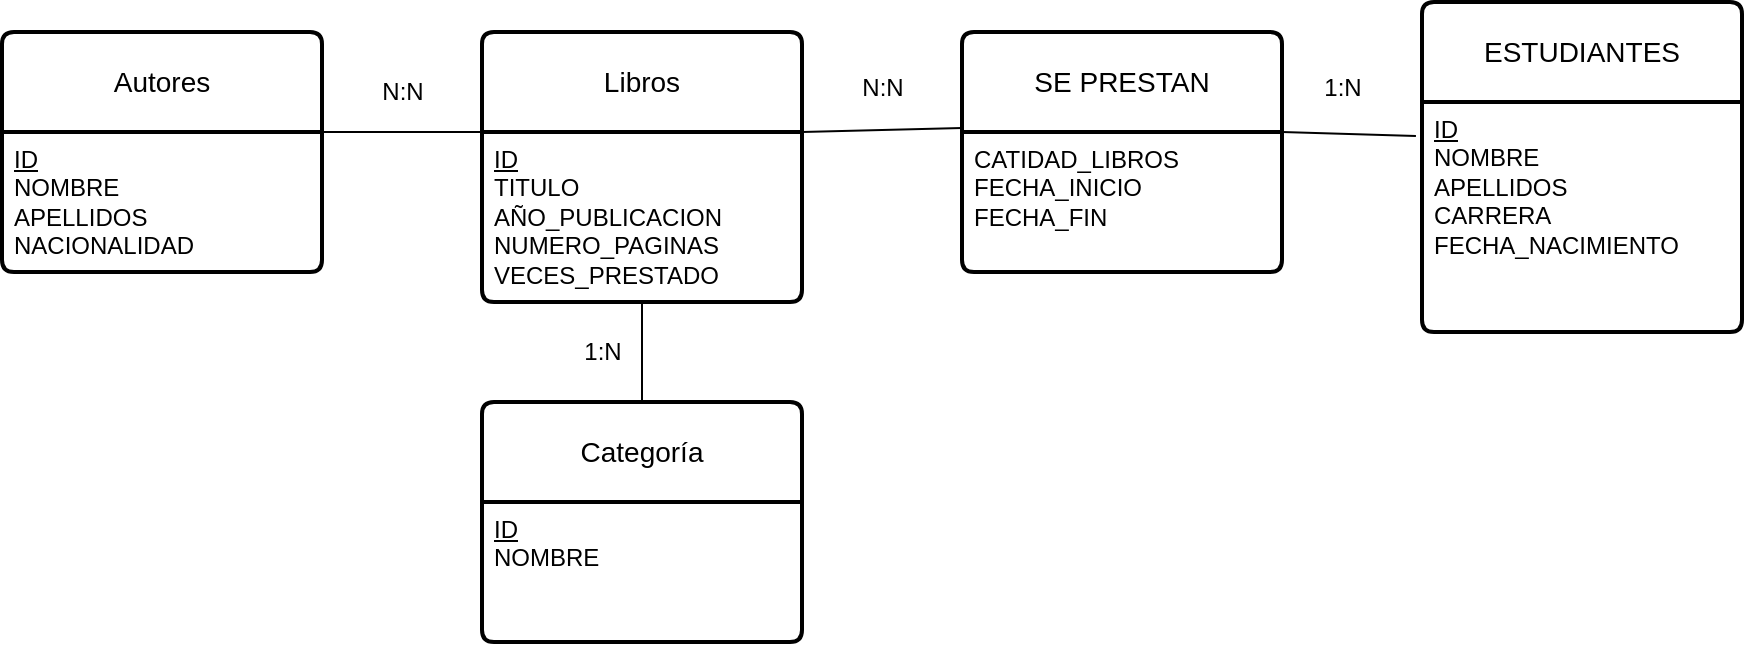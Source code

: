 <mxfile version="24.7.8">
  <diagram name="Página-1" id="r-gZ9G8TBk1_oZeJq_Cv">
    <mxGraphModel dx="2261" dy="836" grid="1" gridSize="10" guides="1" tooltips="1" connect="1" arrows="1" fold="1" page="1" pageScale="1" pageWidth="827" pageHeight="1169" math="0" shadow="0">
      <root>
        <mxCell id="0" />
        <mxCell id="1" parent="0" />
        <mxCell id="WdT7wicrFsQxPhHZJvft-14" value="Libros" style="swimlane;childLayout=stackLayout;horizontal=1;startSize=50;horizontalStack=0;rounded=1;fontSize=14;fontStyle=0;strokeWidth=2;resizeParent=0;resizeLast=1;shadow=0;dashed=0;align=center;arcSize=4;whiteSpace=wrap;html=1;" vertex="1" parent="1">
          <mxGeometry x="110" y="535" width="160" height="135" as="geometry" />
        </mxCell>
        <mxCell id="WdT7wicrFsQxPhHZJvft-15" value="&lt;u&gt;ID&lt;/u&gt;&lt;div&gt;TITULO&lt;/div&gt;&lt;div&gt;AÑO_PUBLICACION&lt;/div&gt;&lt;div&gt;NUMERO_PAGINAS&lt;/div&gt;&lt;div&gt;VECES_PRESTADO&lt;/div&gt;" style="align=left;strokeColor=none;fillColor=none;spacingLeft=4;fontSize=12;verticalAlign=top;resizable=0;rotatable=0;part=1;html=1;" vertex="1" parent="WdT7wicrFsQxPhHZJvft-14">
          <mxGeometry y="50" width="160" height="85" as="geometry" />
        </mxCell>
        <mxCell id="WdT7wicrFsQxPhHZJvft-16" value="Autores" style="swimlane;childLayout=stackLayout;horizontal=1;startSize=50;horizontalStack=0;rounded=1;fontSize=14;fontStyle=0;strokeWidth=2;resizeParent=0;resizeLast=1;shadow=0;dashed=0;align=center;arcSize=4;whiteSpace=wrap;html=1;" vertex="1" parent="1">
          <mxGeometry x="-130" y="535" width="160" height="120" as="geometry" />
        </mxCell>
        <mxCell id="WdT7wicrFsQxPhHZJvft-17" value="&lt;u&gt;ID&lt;/u&gt;&lt;div&gt;NOMBRE&lt;/div&gt;&lt;div&gt;APELLIDOS&lt;/div&gt;&lt;div&gt;NACIONALIDAD&lt;/div&gt;" style="align=left;strokeColor=none;fillColor=none;spacingLeft=4;fontSize=12;verticalAlign=top;resizable=0;rotatable=0;part=1;html=1;" vertex="1" parent="WdT7wicrFsQxPhHZJvft-16">
          <mxGeometry y="50" width="160" height="70" as="geometry" />
        </mxCell>
        <mxCell id="WdT7wicrFsQxPhHZJvft-18" value="Categoría" style="swimlane;childLayout=stackLayout;horizontal=1;startSize=50;horizontalStack=0;rounded=1;fontSize=14;fontStyle=0;strokeWidth=2;resizeParent=0;resizeLast=1;shadow=0;dashed=0;align=center;arcSize=4;whiteSpace=wrap;html=1;" vertex="1" parent="1">
          <mxGeometry x="110" y="720" width="160" height="120" as="geometry" />
        </mxCell>
        <mxCell id="WdT7wicrFsQxPhHZJvft-19" value="&lt;u&gt;ID&lt;/u&gt;&lt;div&gt;NOMBRE&lt;/div&gt;" style="align=left;strokeColor=none;fillColor=none;spacingLeft=4;fontSize=12;verticalAlign=top;resizable=0;rotatable=0;part=1;html=1;" vertex="1" parent="WdT7wicrFsQxPhHZJvft-18">
          <mxGeometry y="50" width="160" height="70" as="geometry" />
        </mxCell>
        <mxCell id="WdT7wicrFsQxPhHZJvft-20" value="ESTUDIANTES" style="swimlane;childLayout=stackLayout;horizontal=1;startSize=50;horizontalStack=0;rounded=1;fontSize=14;fontStyle=0;strokeWidth=2;resizeParent=0;resizeLast=1;shadow=0;dashed=0;align=center;arcSize=4;whiteSpace=wrap;html=1;" vertex="1" parent="1">
          <mxGeometry x="580" y="520" width="160" height="165" as="geometry" />
        </mxCell>
        <mxCell id="WdT7wicrFsQxPhHZJvft-21" value="&lt;u&gt;ID&lt;/u&gt;&lt;div&gt;NOMBRE&lt;/div&gt;&lt;div&gt;APELLIDOS&lt;/div&gt;&lt;div&gt;CARRERA&lt;/div&gt;&lt;div&gt;FECHA_NACIMIENTO&lt;/div&gt;" style="align=left;strokeColor=none;fillColor=none;spacingLeft=4;fontSize=12;verticalAlign=top;resizable=0;rotatable=0;part=1;html=1;" vertex="1" parent="WdT7wicrFsQxPhHZJvft-20">
          <mxGeometry y="50" width="160" height="115" as="geometry" />
        </mxCell>
        <mxCell id="WdT7wicrFsQxPhHZJvft-22" value="SE PRESTAN" style="swimlane;childLayout=stackLayout;horizontal=1;startSize=50;horizontalStack=0;rounded=1;fontSize=14;fontStyle=0;strokeWidth=2;resizeParent=0;resizeLast=1;shadow=0;dashed=0;align=center;arcSize=4;whiteSpace=wrap;html=1;" vertex="1" parent="1">
          <mxGeometry x="350" y="535" width="160" height="120" as="geometry" />
        </mxCell>
        <mxCell id="WdT7wicrFsQxPhHZJvft-23" value="CATIDAD_LIBROS&lt;div&gt;FECHA_INICIO&lt;/div&gt;&lt;div&gt;FECHA_FIN&lt;/div&gt;" style="align=left;strokeColor=none;fillColor=none;spacingLeft=4;fontSize=12;verticalAlign=top;resizable=0;rotatable=0;part=1;html=1;" vertex="1" parent="WdT7wicrFsQxPhHZJvft-22">
          <mxGeometry y="50" width="160" height="70" as="geometry" />
        </mxCell>
        <mxCell id="WdT7wicrFsQxPhHZJvft-24" value="" style="endArrow=none;html=1;rounded=0;exitX=1;exitY=0;exitDx=0;exitDy=0;entryX=0;entryY=0;entryDx=0;entryDy=0;" edge="1" parent="1" source="WdT7wicrFsQxPhHZJvft-17" target="WdT7wicrFsQxPhHZJvft-15">
          <mxGeometry relative="1" as="geometry">
            <mxPoint x="140" y="740" as="sourcePoint" />
            <mxPoint x="300" y="740" as="targetPoint" />
          </mxGeometry>
        </mxCell>
        <mxCell id="WdT7wicrFsQxPhHZJvft-27" value="N:N" style="text;html=1;align=center;verticalAlign=middle;resizable=0;points=[];autosize=1;strokeColor=none;fillColor=none;" vertex="1" parent="1">
          <mxGeometry x="50" y="550" width="40" height="30" as="geometry" />
        </mxCell>
        <mxCell id="WdT7wicrFsQxPhHZJvft-32" value="" style="endArrow=none;html=1;rounded=0;entryX=0.5;entryY=1;entryDx=0;entryDy=0;exitX=0.5;exitY=0;exitDx=0;exitDy=0;" edge="1" parent="1" source="WdT7wicrFsQxPhHZJvft-18" target="WdT7wicrFsQxPhHZJvft-15">
          <mxGeometry relative="1" as="geometry">
            <mxPoint x="140" y="740" as="sourcePoint" />
            <mxPoint x="300" y="740" as="targetPoint" />
          </mxGeometry>
        </mxCell>
        <mxCell id="WdT7wicrFsQxPhHZJvft-33" value="1:N" style="text;html=1;align=center;verticalAlign=middle;resizable=0;points=[];autosize=1;strokeColor=none;fillColor=none;" vertex="1" parent="1">
          <mxGeometry x="150" y="680" width="40" height="30" as="geometry" />
        </mxCell>
        <mxCell id="WdT7wicrFsQxPhHZJvft-34" value="" style="endArrow=none;html=1;rounded=0;entryX=1;entryY=0;entryDx=0;entryDy=0;exitX=0;exitY=0.4;exitDx=0;exitDy=0;exitPerimeter=0;" edge="1" parent="1" source="WdT7wicrFsQxPhHZJvft-22" target="WdT7wicrFsQxPhHZJvft-15">
          <mxGeometry relative="1" as="geometry">
            <mxPoint x="200" y="720" as="sourcePoint" />
            <mxPoint x="200" y="665" as="targetPoint" />
          </mxGeometry>
        </mxCell>
        <mxCell id="WdT7wicrFsQxPhHZJvft-35" value="" style="endArrow=none;html=1;rounded=0;entryX=1;entryY=0;entryDx=0;entryDy=0;exitX=-0.019;exitY=0.148;exitDx=0;exitDy=0;exitPerimeter=0;" edge="1" parent="1" source="WdT7wicrFsQxPhHZJvft-21" target="WdT7wicrFsQxPhHZJvft-23">
          <mxGeometry relative="1" as="geometry">
            <mxPoint x="210" y="730" as="sourcePoint" />
            <mxPoint x="210" y="675" as="targetPoint" />
          </mxGeometry>
        </mxCell>
        <mxCell id="WdT7wicrFsQxPhHZJvft-36" value="N:N" style="text;html=1;align=center;verticalAlign=middle;resizable=0;points=[];autosize=1;strokeColor=none;fillColor=none;" vertex="1" parent="1">
          <mxGeometry x="290" y="548" width="40" height="30" as="geometry" />
        </mxCell>
        <mxCell id="WdT7wicrFsQxPhHZJvft-37" value="1:N" style="text;html=1;align=center;verticalAlign=middle;resizable=0;points=[];autosize=1;strokeColor=none;fillColor=none;" vertex="1" parent="1">
          <mxGeometry x="520" y="548" width="40" height="30" as="geometry" />
        </mxCell>
      </root>
    </mxGraphModel>
  </diagram>
</mxfile>
